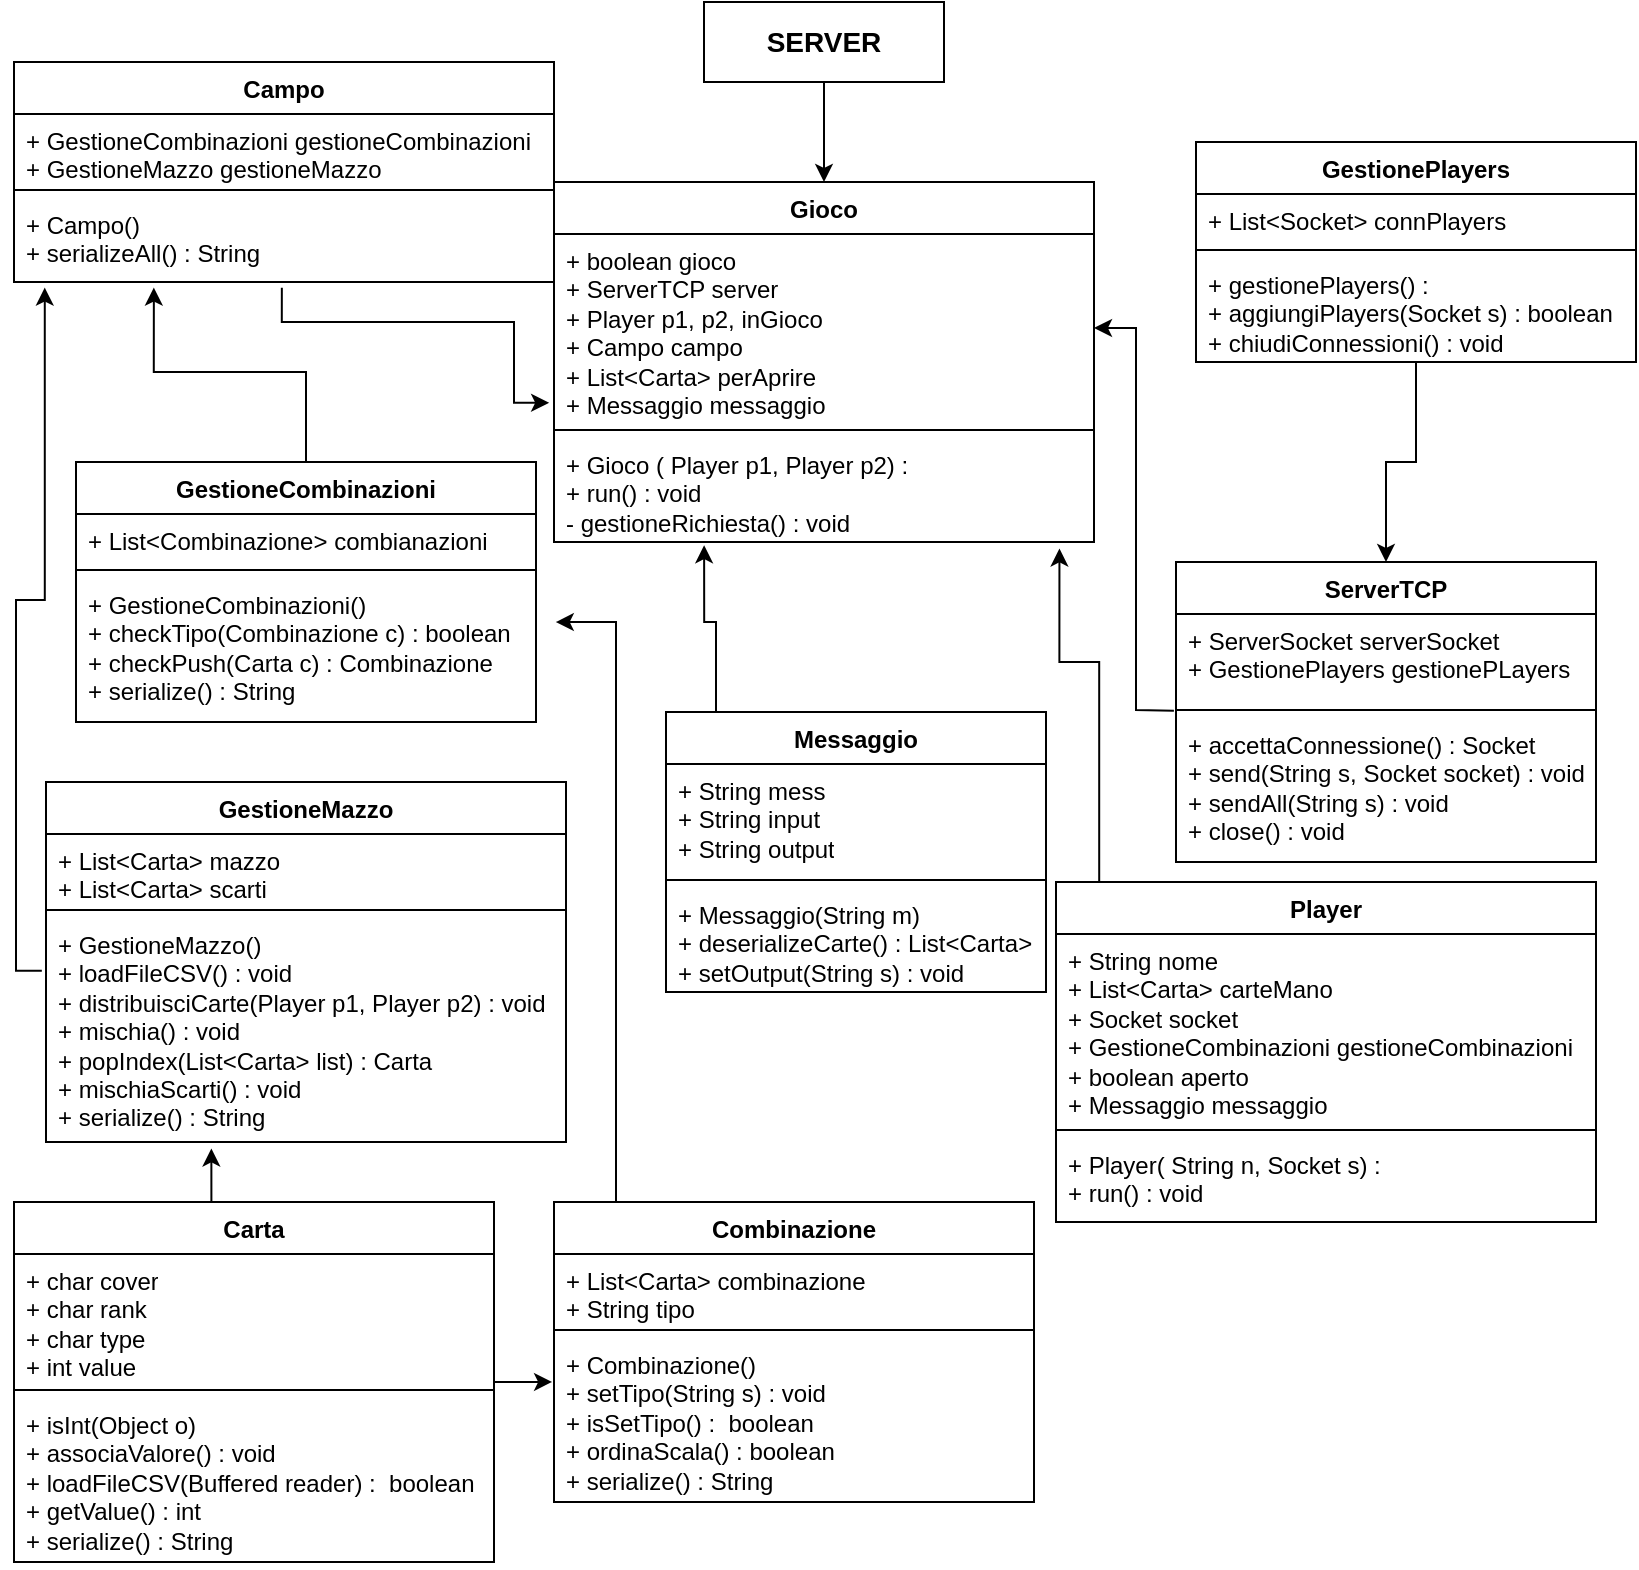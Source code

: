 <mxfile version="22.1.3" type="google">
  <diagram id="C5RBs43oDa-KdzZeNtuy" name="Page-1">
    <mxGraphModel grid="1" page="1" gridSize="10" guides="1" tooltips="1" connect="1" arrows="1" fold="1" pageScale="1" pageWidth="827" pageHeight="1169" math="0" shadow="0">
      <root>
        <mxCell id="WIyWlLk6GJQsqaUBKTNV-0" />
        <mxCell id="WIyWlLk6GJQsqaUBKTNV-1" parent="WIyWlLk6GJQsqaUBKTNV-0" />
        <mxCell id="ZOCQQ2afY48PV9miqAx--4" value="&lt;font style=&quot;font-size: 14px;&quot;&gt;&lt;b&gt;SERVER&lt;/b&gt;&lt;/font&gt;" style="rounded=0;whiteSpace=wrap;html=1;" vertex="1" parent="WIyWlLk6GJQsqaUBKTNV-1">
          <mxGeometry x="354" width="120" height="40" as="geometry" />
        </mxCell>
        <mxCell id="ZOCQQ2afY48PV9miqAx--5" value="GestionePlayers" style="swimlane;fontStyle=1;align=center;verticalAlign=top;childLayout=stackLayout;horizontal=1;startSize=26;horizontalStack=0;resizeParent=1;resizeParentMax=0;resizeLast=0;collapsible=1;marginBottom=0;whiteSpace=wrap;html=1;" vertex="1" parent="WIyWlLk6GJQsqaUBKTNV-1">
          <mxGeometry x="600" y="70" width="220" height="110" as="geometry" />
        </mxCell>
        <mxCell id="ZOCQQ2afY48PV9miqAx--6" value="+ List&amp;lt;Socket&amp;gt; connPlayers" style="text;strokeColor=none;fillColor=none;align=left;verticalAlign=top;spacingLeft=4;spacingRight=4;overflow=hidden;rotatable=0;points=[[0,0.5],[1,0.5]];portConstraint=eastwest;whiteSpace=wrap;html=1;" vertex="1" parent="ZOCQQ2afY48PV9miqAx--5">
          <mxGeometry y="26" width="220" height="24" as="geometry" />
        </mxCell>
        <mxCell id="ZOCQQ2afY48PV9miqAx--7" value="" style="line;strokeWidth=1;fillColor=none;align=left;verticalAlign=middle;spacingTop=-1;spacingLeft=3;spacingRight=3;rotatable=0;labelPosition=right;points=[];portConstraint=eastwest;strokeColor=inherit;" vertex="1" parent="ZOCQQ2afY48PV9miqAx--5">
          <mxGeometry y="50" width="220" height="8" as="geometry" />
        </mxCell>
        <mxCell id="ZOCQQ2afY48PV9miqAx--8" value="+ gestionePlayers() :&amp;nbsp;&lt;br&gt;+ aggiungiPlayers(Socket s) : boolean&lt;br&gt;+ chiudiConnessioni() : void" style="text;strokeColor=none;fillColor=none;align=left;verticalAlign=top;spacingLeft=4;spacingRight=4;overflow=hidden;rotatable=0;points=[[0,0.5],[1,0.5]];portConstraint=eastwest;whiteSpace=wrap;html=1;" vertex="1" parent="ZOCQQ2afY48PV9miqAx--5">
          <mxGeometry y="58" width="220" height="52" as="geometry" />
        </mxCell>
        <mxCell id="06xm1KW4ta1WUU6lVawy-13" value="" style="edgeStyle=orthogonalEdgeStyle;rounded=0;orthogonalLoop=1;jettySize=auto;html=1;entryX=0.936;entryY=1.062;entryDx=0;entryDy=0;entryPerimeter=0;exitX=0.08;exitY=0.002;exitDx=0;exitDy=0;exitPerimeter=0;" edge="1" parent="WIyWlLk6GJQsqaUBKTNV-1" source="ZOCQQ2afY48PV9miqAx--9" target="ZOCQQ2afY48PV9miqAx--16">
          <mxGeometry relative="1" as="geometry">
            <Array as="points">
              <mxPoint x="552" y="330" />
              <mxPoint x="532" y="330" />
            </Array>
          </mxGeometry>
        </mxCell>
        <mxCell id="ZOCQQ2afY48PV9miqAx--9" value="Player&lt;br&gt;" style="swimlane;fontStyle=1;align=center;verticalAlign=top;childLayout=stackLayout;horizontal=1;startSize=26;horizontalStack=0;resizeParent=1;resizeParentMax=0;resizeLast=0;collapsible=1;marginBottom=0;whiteSpace=wrap;html=1;" vertex="1" parent="WIyWlLk6GJQsqaUBKTNV-1">
          <mxGeometry x="530" y="440" width="270" height="170" as="geometry" />
        </mxCell>
        <mxCell id="ZOCQQ2afY48PV9miqAx--10" value="+ String nome&lt;br&gt;+ List&amp;lt;Carta&amp;gt; carteMano&lt;br&gt;+ Socket socket&lt;br&gt;+ GestioneCombinazioni gestioneCombinazioni&lt;br&gt;+ boolean aperto&lt;br&gt;+ Messaggio messaggio" style="text;strokeColor=none;fillColor=none;align=left;verticalAlign=top;spacingLeft=4;spacingRight=4;overflow=hidden;rotatable=0;points=[[0,0.5],[1,0.5]];portConstraint=eastwest;whiteSpace=wrap;html=1;" vertex="1" parent="ZOCQQ2afY48PV9miqAx--9">
          <mxGeometry y="26" width="270" height="94" as="geometry" />
        </mxCell>
        <mxCell id="ZOCQQ2afY48PV9miqAx--11" value="" style="line;strokeWidth=1;fillColor=none;align=left;verticalAlign=middle;spacingTop=-1;spacingLeft=3;spacingRight=3;rotatable=0;labelPosition=right;points=[];portConstraint=eastwest;strokeColor=inherit;" vertex="1" parent="ZOCQQ2afY48PV9miqAx--9">
          <mxGeometry y="120" width="270" height="8" as="geometry" />
        </mxCell>
        <mxCell id="ZOCQQ2afY48PV9miqAx--12" value="+ Player( String n, Socket s) :&amp;nbsp;&lt;br&gt;+ run() : void" style="text;strokeColor=none;fillColor=none;align=left;verticalAlign=top;spacingLeft=4;spacingRight=4;overflow=hidden;rotatable=0;points=[[0,0.5],[1,0.5]];portConstraint=eastwest;whiteSpace=wrap;html=1;" vertex="1" parent="ZOCQQ2afY48PV9miqAx--9">
          <mxGeometry y="128" width="270" height="42" as="geometry" />
        </mxCell>
        <mxCell id="06xm1KW4ta1WUU6lVawy-14" value="" style="edgeStyle=orthogonalEdgeStyle;rounded=0;orthogonalLoop=1;jettySize=auto;html=1;entryX=0.278;entryY=1.031;entryDx=0;entryDy=0;entryPerimeter=0;" edge="1" parent="WIyWlLk6GJQsqaUBKTNV-1" source="06xm1KW4ta1WUU6lVawy-0" target="ZOCQQ2afY48PV9miqAx--16">
          <mxGeometry relative="1" as="geometry">
            <Array as="points">
              <mxPoint x="360" y="310" />
              <mxPoint x="354" y="310" />
            </Array>
          </mxGeometry>
        </mxCell>
        <mxCell id="06xm1KW4ta1WUU6lVawy-0" value="Messaggio" style="swimlane;fontStyle=1;align=center;verticalAlign=top;childLayout=stackLayout;horizontal=1;startSize=26;horizontalStack=0;resizeParent=1;resizeParentMax=0;resizeLast=0;collapsible=1;marginBottom=0;whiteSpace=wrap;html=1;" vertex="1" parent="WIyWlLk6GJQsqaUBKTNV-1">
          <mxGeometry x="335" y="355" width="190" height="140" as="geometry" />
        </mxCell>
        <mxCell id="06xm1KW4ta1WUU6lVawy-1" value="+ String mess&lt;br&gt;+ String input&lt;br&gt;+ String output" style="text;strokeColor=none;fillColor=none;align=left;verticalAlign=top;spacingLeft=4;spacingRight=4;overflow=hidden;rotatable=0;points=[[0,0.5],[1,0.5]];portConstraint=eastwest;whiteSpace=wrap;html=1;" vertex="1" parent="06xm1KW4ta1WUU6lVawy-0">
          <mxGeometry y="26" width="190" height="54" as="geometry" />
        </mxCell>
        <mxCell id="06xm1KW4ta1WUU6lVawy-2" value="" style="line;strokeWidth=1;fillColor=none;align=left;verticalAlign=middle;spacingTop=-1;spacingLeft=3;spacingRight=3;rotatable=0;labelPosition=right;points=[];portConstraint=eastwest;strokeColor=inherit;" vertex="1" parent="06xm1KW4ta1WUU6lVawy-0">
          <mxGeometry y="80" width="190" height="8" as="geometry" />
        </mxCell>
        <mxCell id="06xm1KW4ta1WUU6lVawy-3" value="+ Messaggio(String m)&lt;br&gt;+ deserializeCarte() : List&amp;lt;Carta&amp;gt;&lt;br&gt;+ setOutput(String s) : void" style="text;strokeColor=none;fillColor=none;align=left;verticalAlign=top;spacingLeft=4;spacingRight=4;overflow=hidden;rotatable=0;points=[[0,0.5],[1,0.5]];portConstraint=eastwest;whiteSpace=wrap;html=1;" vertex="1" parent="06xm1KW4ta1WUU6lVawy-0">
          <mxGeometry y="88" width="190" height="52" as="geometry" />
        </mxCell>
        <mxCell id="06xm1KW4ta1WUU6lVawy-4" value="ServerTCP" style="swimlane;fontStyle=1;align=center;verticalAlign=top;childLayout=stackLayout;horizontal=1;startSize=26;horizontalStack=0;resizeParent=1;resizeParentMax=0;resizeLast=0;collapsible=1;marginBottom=0;whiteSpace=wrap;html=1;" vertex="1" parent="WIyWlLk6GJQsqaUBKTNV-1">
          <mxGeometry x="590" y="280" width="210" height="150" as="geometry" />
        </mxCell>
        <mxCell id="06xm1KW4ta1WUU6lVawy-5" value="+ ServerSocket serverSocket&lt;br&gt;+ GestionePlayers gestionePLayers" style="text;strokeColor=none;fillColor=none;align=left;verticalAlign=top;spacingLeft=4;spacingRight=4;overflow=hidden;rotatable=0;points=[[0,0.5],[1,0.5]];portConstraint=eastwest;whiteSpace=wrap;html=1;" vertex="1" parent="06xm1KW4ta1WUU6lVawy-4">
          <mxGeometry y="26" width="210" height="44" as="geometry" />
        </mxCell>
        <mxCell id="06xm1KW4ta1WUU6lVawy-6" value="" style="line;strokeWidth=1;fillColor=none;align=left;verticalAlign=middle;spacingTop=-1;spacingLeft=3;spacingRight=3;rotatable=0;labelPosition=right;points=[];portConstraint=eastwest;strokeColor=inherit;" vertex="1" parent="06xm1KW4ta1WUU6lVawy-4">
          <mxGeometry y="70" width="210" height="8" as="geometry" />
        </mxCell>
        <mxCell id="06xm1KW4ta1WUU6lVawy-7" value="+ accettaConnessione() : Socket&lt;br&gt;+ send(String s, Socket socket) : void&lt;br&gt;+ sendAll(String s) : void&lt;br&gt;+ close() : void" style="text;strokeColor=none;fillColor=none;align=left;verticalAlign=top;spacingLeft=4;spacingRight=4;overflow=hidden;rotatable=0;points=[[0,0.5],[1,0.5]];portConstraint=eastwest;whiteSpace=wrap;html=1;" vertex="1" parent="06xm1KW4ta1WUU6lVawy-4">
          <mxGeometry y="78" width="210" height="72" as="geometry" />
        </mxCell>
        <mxCell id="06xm1KW4ta1WUU6lVawy-8" value="" style="endArrow=classic;html=1;rounded=0;exitX=0.5;exitY=1;exitDx=0;exitDy=0;entryX=0.5;entryY=0;entryDx=0;entryDy=0;" edge="1" parent="WIyWlLk6GJQsqaUBKTNV-1" source="ZOCQQ2afY48PV9miqAx--4" target="ZOCQQ2afY48PV9miqAx--13">
          <mxGeometry width="50" height="50" relative="1" as="geometry">
            <mxPoint x="390" y="240" as="sourcePoint" />
            <mxPoint x="440" y="190" as="targetPoint" />
          </mxGeometry>
        </mxCell>
        <mxCell id="06xm1KW4ta1WUU6lVawy-9" value="" style="endArrow=classic;html=1;rounded=0;exitX=-0.005;exitY=-0.05;exitDx=0;exitDy=0;exitPerimeter=0;entryX=1;entryY=0.5;entryDx=0;entryDy=0;" edge="1" parent="WIyWlLk6GJQsqaUBKTNV-1" source="06xm1KW4ta1WUU6lVawy-7" target="ZOCQQ2afY48PV9miqAx--14">
          <mxGeometry width="50" height="50" relative="1" as="geometry">
            <mxPoint x="390" y="240" as="sourcePoint" />
            <mxPoint x="440" y="190" as="targetPoint" />
            <Array as="points">
              <mxPoint x="570" y="354" />
              <mxPoint x="570" y="163" />
            </Array>
          </mxGeometry>
        </mxCell>
        <mxCell id="06xm1KW4ta1WUU6lVawy-16" value="Campo" style="swimlane;fontStyle=1;align=center;verticalAlign=top;childLayout=stackLayout;horizontal=1;startSize=26;horizontalStack=0;resizeParent=1;resizeParentMax=0;resizeLast=0;collapsible=1;marginBottom=0;whiteSpace=wrap;html=1;" vertex="1" parent="WIyWlLk6GJQsqaUBKTNV-1">
          <mxGeometry x="9" y="30" width="270" height="110" as="geometry" />
        </mxCell>
        <mxCell id="06xm1KW4ta1WUU6lVawy-17" value="+ GestioneCombinazioni gestioneCombinazioni&lt;br&gt;+ GestioneMazzo gestioneMazzo" style="text;strokeColor=none;fillColor=none;align=left;verticalAlign=top;spacingLeft=4;spacingRight=4;overflow=hidden;rotatable=0;points=[[0,0.5],[1,0.5]];portConstraint=eastwest;whiteSpace=wrap;html=1;" vertex="1" parent="06xm1KW4ta1WUU6lVawy-16">
          <mxGeometry y="26" width="270" height="34" as="geometry" />
        </mxCell>
        <mxCell id="06xm1KW4ta1WUU6lVawy-18" value="" style="line;strokeWidth=1;fillColor=none;align=left;verticalAlign=middle;spacingTop=-1;spacingLeft=3;spacingRight=3;rotatable=0;labelPosition=right;points=[];portConstraint=eastwest;strokeColor=inherit;" vertex="1" parent="06xm1KW4ta1WUU6lVawy-16">
          <mxGeometry y="60" width="270" height="8" as="geometry" />
        </mxCell>
        <mxCell id="06xm1KW4ta1WUU6lVawy-19" value="+ Campo()&lt;br&gt;+ serializeAll() : String" style="text;strokeColor=none;fillColor=none;align=left;verticalAlign=top;spacingLeft=4;spacingRight=4;overflow=hidden;rotatable=0;points=[[0,0.5],[1,0.5]];portConstraint=eastwest;whiteSpace=wrap;html=1;" vertex="1" parent="06xm1KW4ta1WUU6lVawy-16">
          <mxGeometry y="68" width="270" height="42" as="geometry" />
        </mxCell>
        <mxCell id="06xm1KW4ta1WUU6lVawy-20" value="" style="edgeStyle=orthogonalEdgeStyle;rounded=0;orthogonalLoop=1;jettySize=auto;html=1;exitX=0.496;exitY=1.067;exitDx=0;exitDy=0;exitPerimeter=0;entryX=-0.009;entryY=0.898;entryDx=0;entryDy=0;entryPerimeter=0;" edge="1" parent="WIyWlLk6GJQsqaUBKTNV-1" source="06xm1KW4ta1WUU6lVawy-19" target="ZOCQQ2afY48PV9miqAx--14">
          <mxGeometry relative="1" as="geometry">
            <Array as="points">
              <mxPoint x="143" y="160" />
              <mxPoint x="259" y="160" />
              <mxPoint x="259" y="200" />
            </Array>
          </mxGeometry>
        </mxCell>
        <mxCell id="IiL9sP4HAawI8thrEt5j-0" value="" style="edgeStyle=orthogonalEdgeStyle;rounded=0;orthogonalLoop=1;jettySize=auto;html=1;entryX=0.5;entryY=0;entryDx=0;entryDy=0;" edge="1" parent="WIyWlLk6GJQsqaUBKTNV-1" source="ZOCQQ2afY48PV9miqAx--5" target="06xm1KW4ta1WUU6lVawy-4">
          <mxGeometry relative="1" as="geometry">
            <mxPoint x="600" y="125" as="sourcePoint" />
            <mxPoint x="270" y="114" as="targetPoint" />
          </mxGeometry>
        </mxCell>
        <mxCell id="ZOCQQ2afY48PV9miqAx--13" value="Gioco" style="swimlane;fontStyle=1;align=center;verticalAlign=top;childLayout=stackLayout;horizontal=1;startSize=26;horizontalStack=0;resizeParent=1;resizeParentMax=0;resizeLast=0;collapsible=1;marginBottom=0;whiteSpace=wrap;html=1;" vertex="1" parent="WIyWlLk6GJQsqaUBKTNV-1">
          <mxGeometry x="279" y="90" width="270" height="180" as="geometry" />
        </mxCell>
        <mxCell id="ZOCQQ2afY48PV9miqAx--14" value="+ boolean gioco&lt;br&gt;+ ServerTCP server&lt;br&gt;+ Player p1, p2, inGioco&lt;br&gt;+ Campo campo&lt;br&gt;+ List&amp;lt;Carta&amp;gt; perAprire&lt;br&gt;+ Messaggio messaggio" style="text;strokeColor=none;fillColor=none;align=left;verticalAlign=top;spacingLeft=4;spacingRight=4;overflow=hidden;rotatable=0;points=[[0,0.5],[1,0.5]];portConstraint=eastwest;whiteSpace=wrap;html=1;" vertex="1" parent="ZOCQQ2afY48PV9miqAx--13">
          <mxGeometry y="26" width="270" height="94" as="geometry" />
        </mxCell>
        <mxCell id="ZOCQQ2afY48PV9miqAx--15" value="" style="line;strokeWidth=1;fillColor=none;align=left;verticalAlign=middle;spacingTop=-1;spacingLeft=3;spacingRight=3;rotatable=0;labelPosition=right;points=[];portConstraint=eastwest;strokeColor=inherit;" vertex="1" parent="ZOCQQ2afY48PV9miqAx--13">
          <mxGeometry y="120" width="270" height="8" as="geometry" />
        </mxCell>
        <mxCell id="ZOCQQ2afY48PV9miqAx--16" value="+ Gioco ( Player p1, Player p2) :&amp;nbsp;&lt;br&gt;+ run() : void&lt;br&gt;- gestioneRichiesta() : void&amp;nbsp;" style="text;strokeColor=none;fillColor=none;align=left;verticalAlign=top;spacingLeft=4;spacingRight=4;overflow=hidden;rotatable=0;points=[[0,0.5],[1,0.5]];portConstraint=eastwest;whiteSpace=wrap;html=1;" vertex="1" parent="ZOCQQ2afY48PV9miqAx--13">
          <mxGeometry y="128" width="270" height="52" as="geometry" />
        </mxCell>
        <mxCell id="IiL9sP4HAawI8thrEt5j-10" value="" style="edgeStyle=orthogonalEdgeStyle;rounded=0;orthogonalLoop=1;jettySize=auto;html=1;entryX=0.259;entryY=1.067;entryDx=0;entryDy=0;entryPerimeter=0;" edge="1" parent="WIyWlLk6GJQsqaUBKTNV-1" source="IiL9sP4HAawI8thrEt5j-1" target="06xm1KW4ta1WUU6lVawy-19">
          <mxGeometry relative="1" as="geometry">
            <Array as="points">
              <mxPoint x="155" y="185" />
              <mxPoint x="79" y="185" />
            </Array>
          </mxGeometry>
        </mxCell>
        <mxCell id="IiL9sP4HAawI8thrEt5j-1" value="GestioneCombinazioni" style="swimlane;fontStyle=1;align=center;verticalAlign=top;childLayout=stackLayout;horizontal=1;startSize=26;horizontalStack=0;resizeParent=1;resizeParentMax=0;resizeLast=0;collapsible=1;marginBottom=0;whiteSpace=wrap;html=1;" vertex="1" parent="WIyWlLk6GJQsqaUBKTNV-1">
          <mxGeometry x="40" y="230" width="230" height="130" as="geometry" />
        </mxCell>
        <mxCell id="IiL9sP4HAawI8thrEt5j-2" value="+ List&amp;lt;Combinazione&amp;gt; combianazioni" style="text;strokeColor=none;fillColor=none;align=left;verticalAlign=top;spacingLeft=4;spacingRight=4;overflow=hidden;rotatable=0;points=[[0,0.5],[1,0.5]];portConstraint=eastwest;whiteSpace=wrap;html=1;" vertex="1" parent="IiL9sP4HAawI8thrEt5j-1">
          <mxGeometry y="26" width="230" height="24" as="geometry" />
        </mxCell>
        <mxCell id="IiL9sP4HAawI8thrEt5j-3" value="" style="line;strokeWidth=1;fillColor=none;align=left;verticalAlign=middle;spacingTop=-1;spacingLeft=3;spacingRight=3;rotatable=0;labelPosition=right;points=[];portConstraint=eastwest;strokeColor=inherit;" vertex="1" parent="IiL9sP4HAawI8thrEt5j-1">
          <mxGeometry y="50" width="230" height="8" as="geometry" />
        </mxCell>
        <mxCell id="IiL9sP4HAawI8thrEt5j-4" value="+ GestioneCombinazioni()&lt;br&gt;+ checkTipo(Combinazione c) : boolean&lt;br&gt;+ checkPush(Carta c) : Combinazione&lt;br&gt;+ serialize() : String&amp;nbsp;" style="text;strokeColor=none;fillColor=none;align=left;verticalAlign=top;spacingLeft=4;spacingRight=4;overflow=hidden;rotatable=0;points=[[0,0.5],[1,0.5]];portConstraint=eastwest;whiteSpace=wrap;html=1;" vertex="1" parent="IiL9sP4HAawI8thrEt5j-1">
          <mxGeometry y="58" width="230" height="72" as="geometry" />
        </mxCell>
        <mxCell id="IiL9sP4HAawI8thrEt5j-5" value="GestioneMazzo" style="swimlane;fontStyle=1;align=center;verticalAlign=top;childLayout=stackLayout;horizontal=1;startSize=26;horizontalStack=0;resizeParent=1;resizeParentMax=0;resizeLast=0;collapsible=1;marginBottom=0;whiteSpace=wrap;html=1;" vertex="1" parent="WIyWlLk6GJQsqaUBKTNV-1">
          <mxGeometry x="25" y="390" width="260" height="180" as="geometry" />
        </mxCell>
        <mxCell id="IiL9sP4HAawI8thrEt5j-6" value="+ List&amp;lt;Carta&amp;gt; mazzo&lt;br&gt;+ List&amp;lt;Carta&amp;gt; scarti" style="text;strokeColor=none;fillColor=none;align=left;verticalAlign=top;spacingLeft=4;spacingRight=4;overflow=hidden;rotatable=0;points=[[0,0.5],[1,0.5]];portConstraint=eastwest;whiteSpace=wrap;html=1;" vertex="1" parent="IiL9sP4HAawI8thrEt5j-5">
          <mxGeometry y="26" width="260" height="34" as="geometry" />
        </mxCell>
        <mxCell id="IiL9sP4HAawI8thrEt5j-7" value="" style="line;strokeWidth=1;fillColor=none;align=left;verticalAlign=middle;spacingTop=-1;spacingLeft=3;spacingRight=3;rotatable=0;labelPosition=right;points=[];portConstraint=eastwest;strokeColor=inherit;" vertex="1" parent="IiL9sP4HAawI8thrEt5j-5">
          <mxGeometry y="60" width="260" height="8" as="geometry" />
        </mxCell>
        <mxCell id="IiL9sP4HAawI8thrEt5j-8" value="+ GestioneMazzo()&lt;br&gt;+ loadFileCSV() : void&lt;br&gt;+ distribuisciCarte(Player p1, Player p2) : void&lt;br&gt;+ mischia() : void&lt;br&gt;+ popIndex(List&amp;lt;Carta&amp;gt; list) : Carta&lt;br&gt;+ mischiaScarti() : void&lt;br&gt;+ serialize() : String&amp;nbsp;" style="text;strokeColor=none;fillColor=none;align=left;verticalAlign=top;spacingLeft=4;spacingRight=4;overflow=hidden;rotatable=0;points=[[0,0.5],[1,0.5]];portConstraint=eastwest;whiteSpace=wrap;html=1;" vertex="1" parent="IiL9sP4HAawI8thrEt5j-5">
          <mxGeometry y="68" width="260" height="112" as="geometry" />
        </mxCell>
        <mxCell id="IiL9sP4HAawI8thrEt5j-9" value="" style="edgeStyle=orthogonalEdgeStyle;rounded=0;orthogonalLoop=1;jettySize=auto;html=1;exitX=-0.008;exitY=0.236;exitDx=0;exitDy=0;exitPerimeter=0;entryX=0.057;entryY=1.067;entryDx=0;entryDy=0;entryPerimeter=0;" edge="1" parent="WIyWlLk6GJQsqaUBKTNV-1" source="IiL9sP4HAawI8thrEt5j-8" target="06xm1KW4ta1WUU6lVawy-19">
          <mxGeometry relative="1" as="geometry">
            <Array as="points">
              <mxPoint x="10" y="484" />
              <mxPoint x="10" y="299" />
              <mxPoint x="24" y="299" />
            </Array>
          </mxGeometry>
        </mxCell>
        <mxCell id="IiL9sP4HAawI8thrEt5j-15" value="" style="edgeStyle=orthogonalEdgeStyle;rounded=0;orthogonalLoop=1;jettySize=auto;html=1;entryX=0.318;entryY=1.029;entryDx=0;entryDy=0;entryPerimeter=0;exitX=0.401;exitY=0.002;exitDx=0;exitDy=0;exitPerimeter=0;" edge="1" parent="WIyWlLk6GJQsqaUBKTNV-1" source="IiL9sP4HAawI8thrEt5j-11" target="IiL9sP4HAawI8thrEt5j-8">
          <mxGeometry relative="1" as="geometry">
            <Array as="points">
              <mxPoint x="108" y="600" />
            </Array>
          </mxGeometry>
        </mxCell>
        <mxCell id="IiL9sP4HAawI8thrEt5j-21" value="" style="edgeStyle=orthogonalEdgeStyle;rounded=0;orthogonalLoop=1;jettySize=auto;html=1;entryX=-0.004;entryY=0.268;entryDx=0;entryDy=0;entryPerimeter=0;" edge="1" parent="WIyWlLk6GJQsqaUBKTNV-1" source="IiL9sP4HAawI8thrEt5j-11" target="IiL9sP4HAawI8thrEt5j-19">
          <mxGeometry relative="1" as="geometry" />
        </mxCell>
        <mxCell id="IiL9sP4HAawI8thrEt5j-11" value="Carta" style="swimlane;fontStyle=1;align=center;verticalAlign=top;childLayout=stackLayout;horizontal=1;startSize=26;horizontalStack=0;resizeParent=1;resizeParentMax=0;resizeLast=0;collapsible=1;marginBottom=0;whiteSpace=wrap;html=1;" vertex="1" parent="WIyWlLk6GJQsqaUBKTNV-1">
          <mxGeometry x="9" y="600" width="240" height="180" as="geometry" />
        </mxCell>
        <mxCell id="IiL9sP4HAawI8thrEt5j-12" value="+ char cover&lt;br&gt;+ char rank&lt;br&gt;+ char type&lt;br&gt;+ int value" style="text;strokeColor=none;fillColor=none;align=left;verticalAlign=top;spacingLeft=4;spacingRight=4;overflow=hidden;rotatable=0;points=[[0,0.5],[1,0.5]];portConstraint=eastwest;whiteSpace=wrap;html=1;" vertex="1" parent="IiL9sP4HAawI8thrEt5j-11">
          <mxGeometry y="26" width="240" height="64" as="geometry" />
        </mxCell>
        <mxCell id="IiL9sP4HAawI8thrEt5j-13" value="" style="line;strokeWidth=1;fillColor=none;align=left;verticalAlign=middle;spacingTop=-1;spacingLeft=3;spacingRight=3;rotatable=0;labelPosition=right;points=[];portConstraint=eastwest;strokeColor=inherit;" vertex="1" parent="IiL9sP4HAawI8thrEt5j-11">
          <mxGeometry y="90" width="240" height="8" as="geometry" />
        </mxCell>
        <mxCell id="IiL9sP4HAawI8thrEt5j-14" value="+ isInt(Object o)&lt;br&gt;+ associaValore() : void&lt;br&gt;+ loadFileCSV(Buffered reader) :&amp;nbsp; boolean&lt;br&gt;+ getValue() : int&lt;br&gt;+ serialize() : String&amp;nbsp;" style="text;strokeColor=none;fillColor=none;align=left;verticalAlign=top;spacingLeft=4;spacingRight=4;overflow=hidden;rotatable=0;points=[[0,0.5],[1,0.5]];portConstraint=eastwest;whiteSpace=wrap;html=1;" vertex="1" parent="IiL9sP4HAawI8thrEt5j-11">
          <mxGeometry y="98" width="240" height="82" as="geometry" />
        </mxCell>
        <mxCell id="IiL9sP4HAawI8thrEt5j-22" value="" style="edgeStyle=orthogonalEdgeStyle;rounded=0;orthogonalLoop=1;jettySize=auto;html=1;entryX=1.043;entryY=0.306;entryDx=0;entryDy=0;entryPerimeter=0;" edge="1" parent="WIyWlLk6GJQsqaUBKTNV-1" source="IiL9sP4HAawI8thrEt5j-16" target="IiL9sP4HAawI8thrEt5j-4">
          <mxGeometry relative="1" as="geometry">
            <Array as="points">
              <mxPoint x="310" y="310" />
            </Array>
          </mxGeometry>
        </mxCell>
        <mxCell id="IiL9sP4HAawI8thrEt5j-16" value="Combinazione" style="swimlane;fontStyle=1;align=center;verticalAlign=top;childLayout=stackLayout;horizontal=1;startSize=26;horizontalStack=0;resizeParent=1;resizeParentMax=0;resizeLast=0;collapsible=1;marginBottom=0;whiteSpace=wrap;html=1;" vertex="1" parent="WIyWlLk6GJQsqaUBKTNV-1">
          <mxGeometry x="279" y="600" width="240" height="150" as="geometry" />
        </mxCell>
        <mxCell id="IiL9sP4HAawI8thrEt5j-17" value="+ List&amp;lt;Carta&amp;gt; combinazione&lt;br&gt;+ String tipo" style="text;strokeColor=none;fillColor=none;align=left;verticalAlign=top;spacingLeft=4;spacingRight=4;overflow=hidden;rotatable=0;points=[[0,0.5],[1,0.5]];portConstraint=eastwest;whiteSpace=wrap;html=1;" vertex="1" parent="IiL9sP4HAawI8thrEt5j-16">
          <mxGeometry y="26" width="240" height="34" as="geometry" />
        </mxCell>
        <mxCell id="IiL9sP4HAawI8thrEt5j-18" value="" style="line;strokeWidth=1;fillColor=none;align=left;verticalAlign=middle;spacingTop=-1;spacingLeft=3;spacingRight=3;rotatable=0;labelPosition=right;points=[];portConstraint=eastwest;strokeColor=inherit;" vertex="1" parent="IiL9sP4HAawI8thrEt5j-16">
          <mxGeometry y="60" width="240" height="8" as="geometry" />
        </mxCell>
        <mxCell id="IiL9sP4HAawI8thrEt5j-19" value="+ Combinazione()&lt;br&gt;+ setTipo(String s) : void&lt;br&gt;+ isSetTipo() :&amp;nbsp; boolean&lt;br&gt;+ ordinaScala() : boolean&lt;br&gt;+ serialize() : String&amp;nbsp;" style="text;strokeColor=none;fillColor=none;align=left;verticalAlign=top;spacingLeft=4;spacingRight=4;overflow=hidden;rotatable=0;points=[[0,0.5],[1,0.5]];portConstraint=eastwest;whiteSpace=wrap;html=1;" vertex="1" parent="IiL9sP4HAawI8thrEt5j-16">
          <mxGeometry y="68" width="240" height="82" as="geometry" />
        </mxCell>
      </root>
    </mxGraphModel>
  </diagram>
</mxfile>
